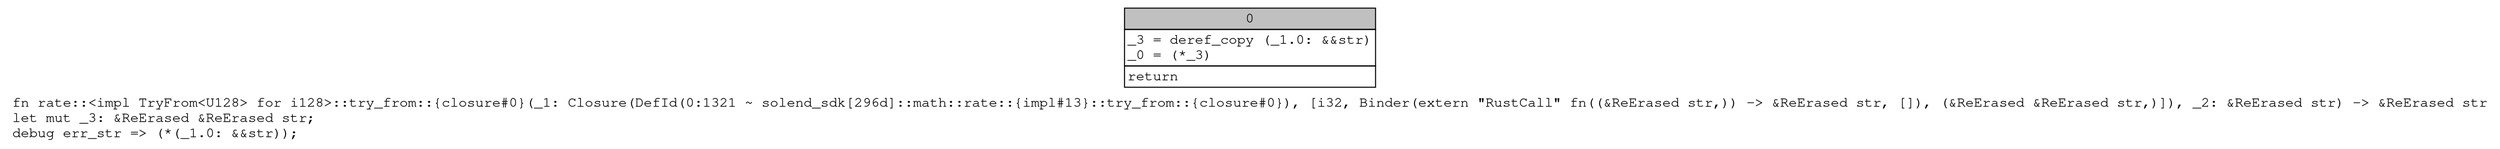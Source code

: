 digraph Mir_0_1321 {
    graph [fontname="Courier, monospace"];
    node [fontname="Courier, monospace"];
    edge [fontname="Courier, monospace"];
    label=<fn rate::&lt;impl TryFrom&lt;U128&gt; for i128&gt;::try_from::{closure#0}(_1: Closure(DefId(0:1321 ~ solend_sdk[296d]::math::rate::{impl#13}::try_from::{closure#0}), [i32, Binder(extern &quot;RustCall&quot; fn((&amp;ReErased str,)) -&gt; &amp;ReErased str, []), (&amp;ReErased &amp;ReErased str,)]), _2: &amp;ReErased str) -&gt; &amp;ReErased str<br align="left"/>let mut _3: &amp;ReErased &amp;ReErased str;<br align="left"/>debug err_str =&gt; (*(_1.0: &amp;&amp;str));<br align="left"/>>;
    bb0__0_1321 [shape="none", label=<<table border="0" cellborder="1" cellspacing="0"><tr><td bgcolor="gray" align="center" colspan="1">0</td></tr><tr><td align="left" balign="left">_3 = deref_copy (_1.0: &amp;&amp;str)<br/>_0 = (*_3)<br/></td></tr><tr><td align="left">return</td></tr></table>>];
}
